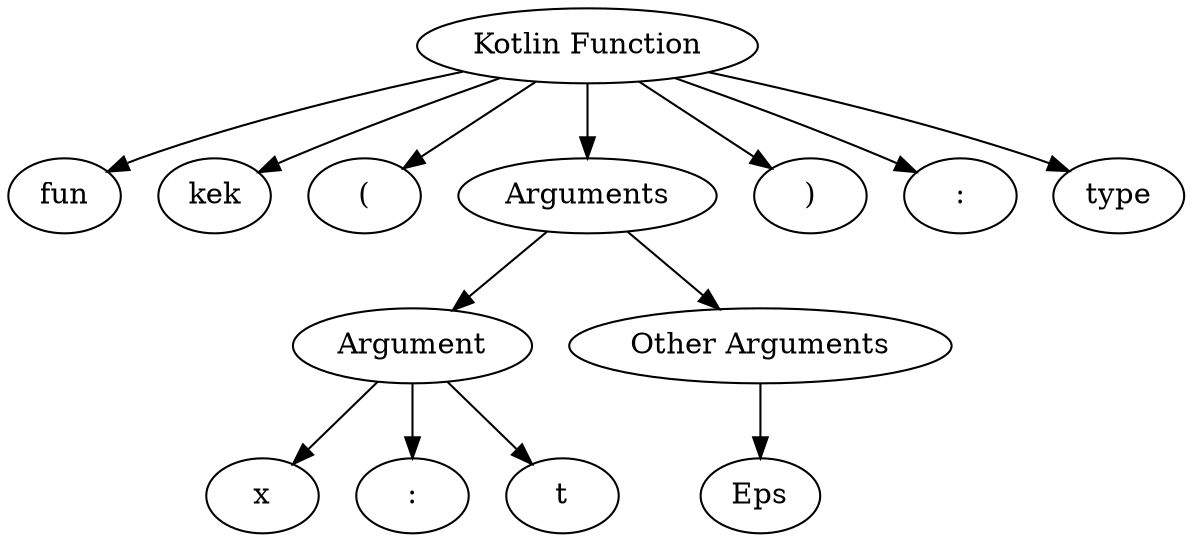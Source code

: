 digraph {
    29 [label="Kotlin Function"];
    0 [label=fun];
    1 [label=kek];
    2 [label="("];
    28 [label=Arguments];
    38 [label=Argument];
    3 [label=x];
    4 [label=":"];
    5 [label=t];
    36 [label="Other Arguments"];
    37 [label=Eps];
    6 [label=")"];
    7 [label=":"];
    8 [label=type];
    29 -> 0 [label=""];
    29 -> 1 [label=""];
    29 -> 2 [label=""];
    29 -> 28 [label=""];
    29 -> 6 [label=""];
    29 -> 7 [label=""];
    29 -> 8 [label=""];
    28 -> 38 [label=""];
    28 -> 36 [label=""];
    38 -> 3 [label=""];
    38 -> 4 [label=""];
    38 -> 5 [label=""];
    36 -> 37 [label=""];
}